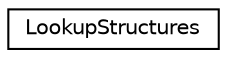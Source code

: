 digraph "Graphical Class Hierarchy"
{
 // LATEX_PDF_SIZE
  edge [fontname="Helvetica",fontsize="10",labelfontname="Helvetica",labelfontsize="10"];
  node [fontname="Helvetica",fontsize="10",shape=record];
  rankdir="LR";
  Node0 [label="LookupStructures",height=0.2,width=0.4,color="black", fillcolor="white", style="filled",URL="$classLookupStructures.html",tooltip="Storage class for map structures with rtree index pointers and lookup maps for all map structure type..."];
}
